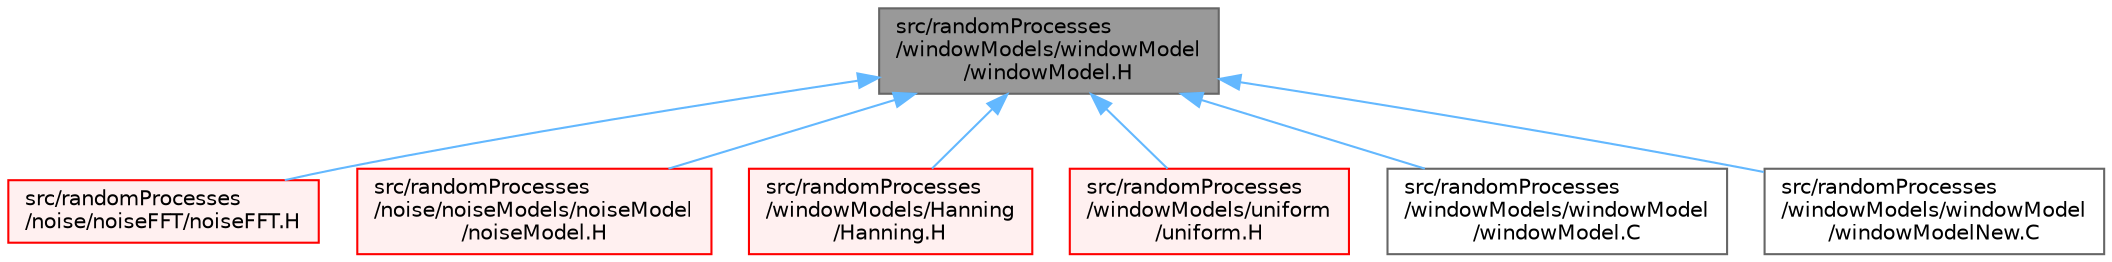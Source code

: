 digraph "src/randomProcesses/windowModels/windowModel/windowModel.H"
{
 // LATEX_PDF_SIZE
  bgcolor="transparent";
  edge [fontname=Helvetica,fontsize=10,labelfontname=Helvetica,labelfontsize=10];
  node [fontname=Helvetica,fontsize=10,shape=box,height=0.2,width=0.4];
  Node1 [id="Node000001",label="src/randomProcesses\l/windowModels/windowModel\l/windowModel.H",height=0.2,width=0.4,color="gray40", fillcolor="grey60", style="filled", fontcolor="black",tooltip=" "];
  Node1 -> Node2 [id="edge1_Node000001_Node000002",dir="back",color="steelblue1",style="solid",tooltip=" "];
  Node2 [id="Node000002",label="src/randomProcesses\l/noise/noiseFFT/noiseFFT.H",height=0.2,width=0.4,color="red", fillcolor="#FFF0F0", style="filled",URL="$noiseFFT_8H.html",tooltip=" "];
  Node1 -> Node4 [id="edge2_Node000001_Node000004",dir="back",color="steelblue1",style="solid",tooltip=" "];
  Node4 [id="Node000004",label="src/randomProcesses\l/noise/noiseModels/noiseModel\l/noiseModel.H",height=0.2,width=0.4,color="red", fillcolor="#FFF0F0", style="filled",URL="$noiseModel_8H.html",tooltip=" "];
  Node1 -> Node11 [id="edge3_Node000001_Node000011",dir="back",color="steelblue1",style="solid",tooltip=" "];
  Node11 [id="Node000011",label="src/randomProcesses\l/windowModels/Hanning\l/Hanning.H",height=0.2,width=0.4,color="red", fillcolor="#FFF0F0", style="filled",URL="$Hanning_8H.html",tooltip=" "];
  Node1 -> Node13 [id="edge4_Node000001_Node000013",dir="back",color="steelblue1",style="solid",tooltip=" "];
  Node13 [id="Node000013",label="src/randomProcesses\l/windowModels/uniform\l/uniform.H",height=0.2,width=0.4,color="red", fillcolor="#FFF0F0", style="filled",URL="$src_2randomProcesses_2windowModels_2uniform_2uniform_8H.html",tooltip=" "];
  Node1 -> Node15 [id="edge5_Node000001_Node000015",dir="back",color="steelblue1",style="solid",tooltip=" "];
  Node15 [id="Node000015",label="src/randomProcesses\l/windowModels/windowModel\l/windowModel.C",height=0.2,width=0.4,color="grey40", fillcolor="white", style="filled",URL="$windowModel_8C.html",tooltip=" "];
  Node1 -> Node16 [id="edge6_Node000001_Node000016",dir="back",color="steelblue1",style="solid",tooltip=" "];
  Node16 [id="Node000016",label="src/randomProcesses\l/windowModels/windowModel\l/windowModelNew.C",height=0.2,width=0.4,color="grey40", fillcolor="white", style="filled",URL="$windowModelNew_8C.html",tooltip=" "];
}
